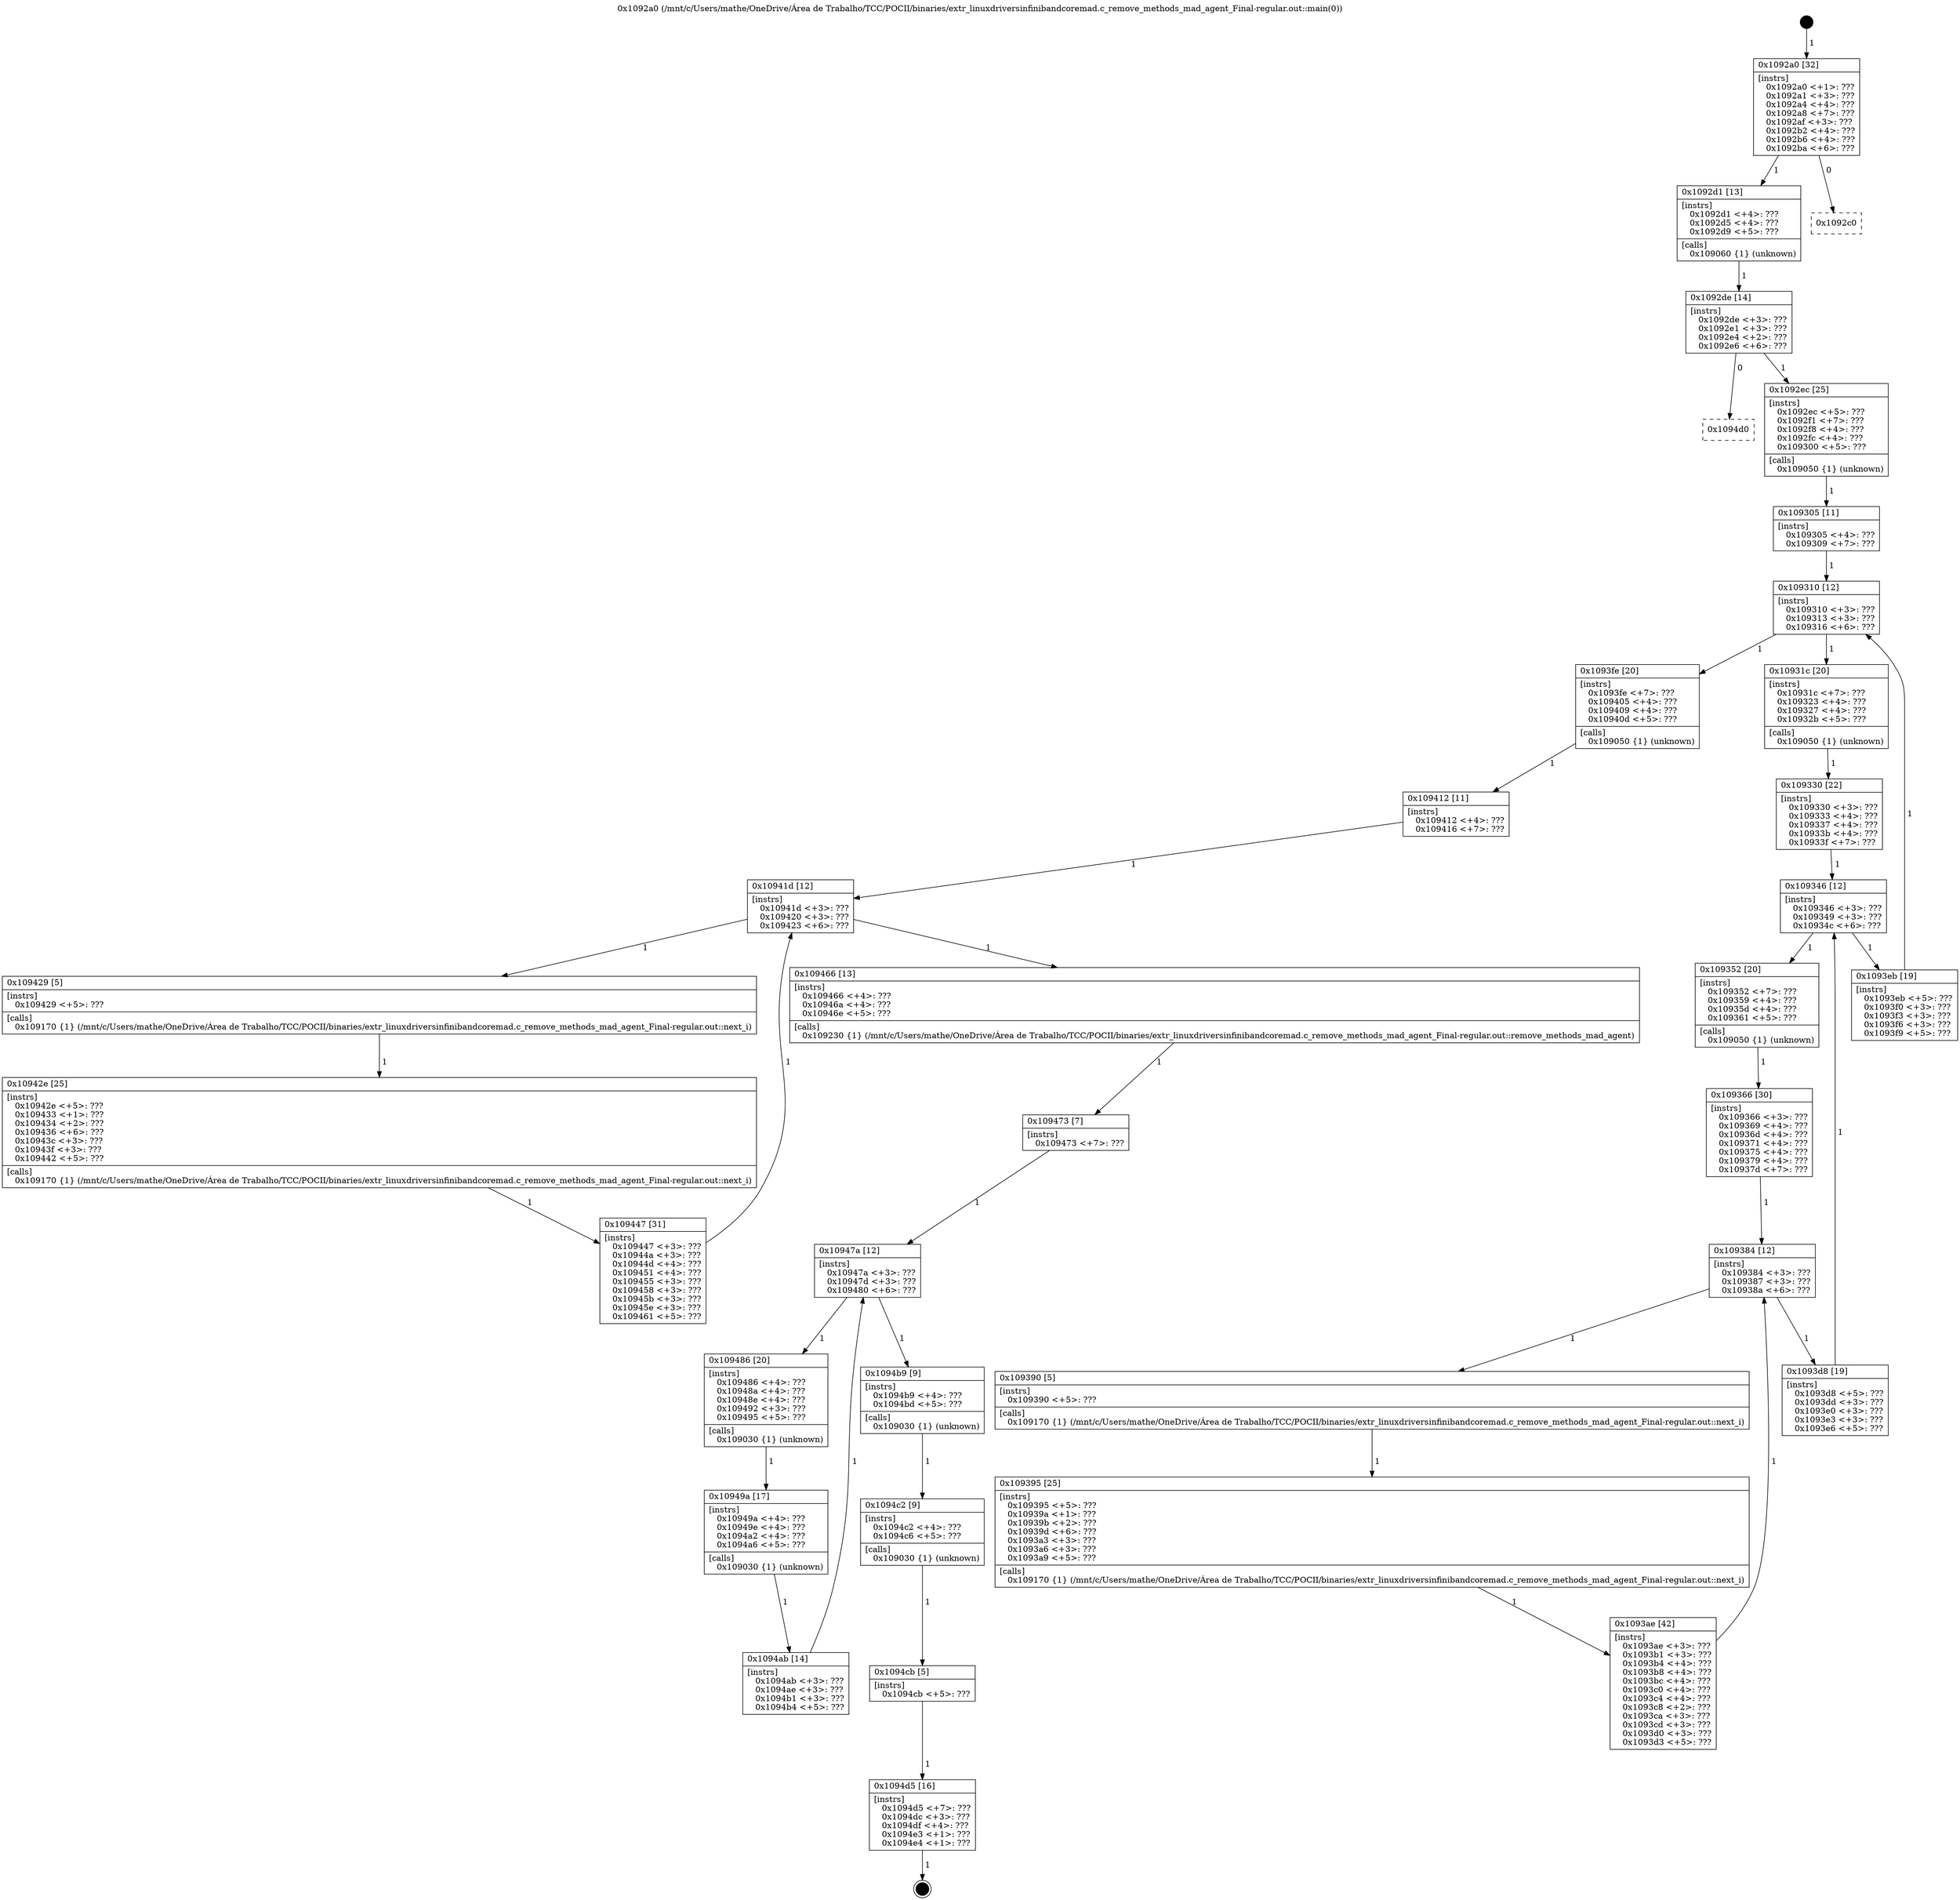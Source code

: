 digraph "0x1092a0" {
  label = "0x1092a0 (/mnt/c/Users/mathe/OneDrive/Área de Trabalho/TCC/POCII/binaries/extr_linuxdriversinfinibandcoremad.c_remove_methods_mad_agent_Final-regular.out::main(0))"
  labelloc = "t"
  node[shape=record]

  Entry [label="",width=0.3,height=0.3,shape=circle,fillcolor=black,style=filled]
  "0x1092a0" [label="{
     0x1092a0 [32]\l
     | [instrs]\l
     &nbsp;&nbsp;0x1092a0 \<+1\>: ???\l
     &nbsp;&nbsp;0x1092a1 \<+3\>: ???\l
     &nbsp;&nbsp;0x1092a4 \<+4\>: ???\l
     &nbsp;&nbsp;0x1092a8 \<+7\>: ???\l
     &nbsp;&nbsp;0x1092af \<+3\>: ???\l
     &nbsp;&nbsp;0x1092b2 \<+4\>: ???\l
     &nbsp;&nbsp;0x1092b6 \<+4\>: ???\l
     &nbsp;&nbsp;0x1092ba \<+6\>: ???\l
  }"]
  "0x1092d1" [label="{
     0x1092d1 [13]\l
     | [instrs]\l
     &nbsp;&nbsp;0x1092d1 \<+4\>: ???\l
     &nbsp;&nbsp;0x1092d5 \<+4\>: ???\l
     &nbsp;&nbsp;0x1092d9 \<+5\>: ???\l
     | [calls]\l
     &nbsp;&nbsp;0x109060 \{1\} (unknown)\l
  }"]
  "0x1092c0" [label="{
     0x1092c0\l
  }", style=dashed]
  "0x1092de" [label="{
     0x1092de [14]\l
     | [instrs]\l
     &nbsp;&nbsp;0x1092de \<+3\>: ???\l
     &nbsp;&nbsp;0x1092e1 \<+3\>: ???\l
     &nbsp;&nbsp;0x1092e4 \<+2\>: ???\l
     &nbsp;&nbsp;0x1092e6 \<+6\>: ???\l
  }"]
  "0x1094d0" [label="{
     0x1094d0\l
  }", style=dashed]
  "0x1092ec" [label="{
     0x1092ec [25]\l
     | [instrs]\l
     &nbsp;&nbsp;0x1092ec \<+5\>: ???\l
     &nbsp;&nbsp;0x1092f1 \<+7\>: ???\l
     &nbsp;&nbsp;0x1092f8 \<+4\>: ???\l
     &nbsp;&nbsp;0x1092fc \<+4\>: ???\l
     &nbsp;&nbsp;0x109300 \<+5\>: ???\l
     | [calls]\l
     &nbsp;&nbsp;0x109050 \{1\} (unknown)\l
  }"]
  Exit [label="",width=0.3,height=0.3,shape=circle,fillcolor=black,style=filled,peripheries=2]
  "0x109310" [label="{
     0x109310 [12]\l
     | [instrs]\l
     &nbsp;&nbsp;0x109310 \<+3\>: ???\l
     &nbsp;&nbsp;0x109313 \<+3\>: ???\l
     &nbsp;&nbsp;0x109316 \<+6\>: ???\l
  }"]
  "0x1093fe" [label="{
     0x1093fe [20]\l
     | [instrs]\l
     &nbsp;&nbsp;0x1093fe \<+7\>: ???\l
     &nbsp;&nbsp;0x109405 \<+4\>: ???\l
     &nbsp;&nbsp;0x109409 \<+4\>: ???\l
     &nbsp;&nbsp;0x10940d \<+5\>: ???\l
     | [calls]\l
     &nbsp;&nbsp;0x109050 \{1\} (unknown)\l
  }"]
  "0x10931c" [label="{
     0x10931c [20]\l
     | [instrs]\l
     &nbsp;&nbsp;0x10931c \<+7\>: ???\l
     &nbsp;&nbsp;0x109323 \<+4\>: ???\l
     &nbsp;&nbsp;0x109327 \<+4\>: ???\l
     &nbsp;&nbsp;0x10932b \<+5\>: ???\l
     | [calls]\l
     &nbsp;&nbsp;0x109050 \{1\} (unknown)\l
  }"]
  "0x109346" [label="{
     0x109346 [12]\l
     | [instrs]\l
     &nbsp;&nbsp;0x109346 \<+3\>: ???\l
     &nbsp;&nbsp;0x109349 \<+3\>: ???\l
     &nbsp;&nbsp;0x10934c \<+6\>: ???\l
  }"]
  "0x1093eb" [label="{
     0x1093eb [19]\l
     | [instrs]\l
     &nbsp;&nbsp;0x1093eb \<+5\>: ???\l
     &nbsp;&nbsp;0x1093f0 \<+3\>: ???\l
     &nbsp;&nbsp;0x1093f3 \<+3\>: ???\l
     &nbsp;&nbsp;0x1093f6 \<+3\>: ???\l
     &nbsp;&nbsp;0x1093f9 \<+5\>: ???\l
  }"]
  "0x109352" [label="{
     0x109352 [20]\l
     | [instrs]\l
     &nbsp;&nbsp;0x109352 \<+7\>: ???\l
     &nbsp;&nbsp;0x109359 \<+4\>: ???\l
     &nbsp;&nbsp;0x10935d \<+4\>: ???\l
     &nbsp;&nbsp;0x109361 \<+5\>: ???\l
     | [calls]\l
     &nbsp;&nbsp;0x109050 \{1\} (unknown)\l
  }"]
  "0x109384" [label="{
     0x109384 [12]\l
     | [instrs]\l
     &nbsp;&nbsp;0x109384 \<+3\>: ???\l
     &nbsp;&nbsp;0x109387 \<+3\>: ???\l
     &nbsp;&nbsp;0x10938a \<+6\>: ???\l
  }"]
  "0x1093d8" [label="{
     0x1093d8 [19]\l
     | [instrs]\l
     &nbsp;&nbsp;0x1093d8 \<+5\>: ???\l
     &nbsp;&nbsp;0x1093dd \<+3\>: ???\l
     &nbsp;&nbsp;0x1093e0 \<+3\>: ???\l
     &nbsp;&nbsp;0x1093e3 \<+3\>: ???\l
     &nbsp;&nbsp;0x1093e6 \<+5\>: ???\l
  }"]
  "0x109390" [label="{
     0x109390 [5]\l
     | [instrs]\l
     &nbsp;&nbsp;0x109390 \<+5\>: ???\l
     | [calls]\l
     &nbsp;&nbsp;0x109170 \{1\} (/mnt/c/Users/mathe/OneDrive/Área de Trabalho/TCC/POCII/binaries/extr_linuxdriversinfinibandcoremad.c_remove_methods_mad_agent_Final-regular.out::next_i)\l
  }"]
  "0x109395" [label="{
     0x109395 [25]\l
     | [instrs]\l
     &nbsp;&nbsp;0x109395 \<+5\>: ???\l
     &nbsp;&nbsp;0x10939a \<+1\>: ???\l
     &nbsp;&nbsp;0x10939b \<+2\>: ???\l
     &nbsp;&nbsp;0x10939d \<+6\>: ???\l
     &nbsp;&nbsp;0x1093a3 \<+3\>: ???\l
     &nbsp;&nbsp;0x1093a6 \<+3\>: ???\l
     &nbsp;&nbsp;0x1093a9 \<+5\>: ???\l
     | [calls]\l
     &nbsp;&nbsp;0x109170 \{1\} (/mnt/c/Users/mathe/OneDrive/Área de Trabalho/TCC/POCII/binaries/extr_linuxdriversinfinibandcoremad.c_remove_methods_mad_agent_Final-regular.out::next_i)\l
  }"]
  "0x1093ae" [label="{
     0x1093ae [42]\l
     | [instrs]\l
     &nbsp;&nbsp;0x1093ae \<+3\>: ???\l
     &nbsp;&nbsp;0x1093b1 \<+3\>: ???\l
     &nbsp;&nbsp;0x1093b4 \<+4\>: ???\l
     &nbsp;&nbsp;0x1093b8 \<+4\>: ???\l
     &nbsp;&nbsp;0x1093bc \<+4\>: ???\l
     &nbsp;&nbsp;0x1093c0 \<+4\>: ???\l
     &nbsp;&nbsp;0x1093c4 \<+4\>: ???\l
     &nbsp;&nbsp;0x1093c8 \<+2\>: ???\l
     &nbsp;&nbsp;0x1093ca \<+3\>: ???\l
     &nbsp;&nbsp;0x1093cd \<+3\>: ???\l
     &nbsp;&nbsp;0x1093d0 \<+3\>: ???\l
     &nbsp;&nbsp;0x1093d3 \<+5\>: ???\l
  }"]
  "0x109366" [label="{
     0x109366 [30]\l
     | [instrs]\l
     &nbsp;&nbsp;0x109366 \<+3\>: ???\l
     &nbsp;&nbsp;0x109369 \<+4\>: ???\l
     &nbsp;&nbsp;0x10936d \<+4\>: ???\l
     &nbsp;&nbsp;0x109371 \<+4\>: ???\l
     &nbsp;&nbsp;0x109375 \<+4\>: ???\l
     &nbsp;&nbsp;0x109379 \<+4\>: ???\l
     &nbsp;&nbsp;0x10937d \<+7\>: ???\l
  }"]
  "0x1094d5" [label="{
     0x1094d5 [16]\l
     | [instrs]\l
     &nbsp;&nbsp;0x1094d5 \<+7\>: ???\l
     &nbsp;&nbsp;0x1094dc \<+3\>: ???\l
     &nbsp;&nbsp;0x1094df \<+4\>: ???\l
     &nbsp;&nbsp;0x1094e3 \<+1\>: ???\l
     &nbsp;&nbsp;0x1094e4 \<+1\>: ???\l
  }"]
  "0x109330" [label="{
     0x109330 [22]\l
     | [instrs]\l
     &nbsp;&nbsp;0x109330 \<+3\>: ???\l
     &nbsp;&nbsp;0x109333 \<+4\>: ???\l
     &nbsp;&nbsp;0x109337 \<+4\>: ???\l
     &nbsp;&nbsp;0x10933b \<+4\>: ???\l
     &nbsp;&nbsp;0x10933f \<+7\>: ???\l
  }"]
  "0x1094cb" [label="{
     0x1094cb [5]\l
     | [instrs]\l
     &nbsp;&nbsp;0x1094cb \<+5\>: ???\l
  }"]
  "0x109305" [label="{
     0x109305 [11]\l
     | [instrs]\l
     &nbsp;&nbsp;0x109305 \<+4\>: ???\l
     &nbsp;&nbsp;0x109309 \<+7\>: ???\l
  }"]
  "0x10941d" [label="{
     0x10941d [12]\l
     | [instrs]\l
     &nbsp;&nbsp;0x10941d \<+3\>: ???\l
     &nbsp;&nbsp;0x109420 \<+3\>: ???\l
     &nbsp;&nbsp;0x109423 \<+6\>: ???\l
  }"]
  "0x109466" [label="{
     0x109466 [13]\l
     | [instrs]\l
     &nbsp;&nbsp;0x109466 \<+4\>: ???\l
     &nbsp;&nbsp;0x10946a \<+4\>: ???\l
     &nbsp;&nbsp;0x10946e \<+5\>: ???\l
     | [calls]\l
     &nbsp;&nbsp;0x109230 \{1\} (/mnt/c/Users/mathe/OneDrive/Área de Trabalho/TCC/POCII/binaries/extr_linuxdriversinfinibandcoremad.c_remove_methods_mad_agent_Final-regular.out::remove_methods_mad_agent)\l
  }"]
  "0x109429" [label="{
     0x109429 [5]\l
     | [instrs]\l
     &nbsp;&nbsp;0x109429 \<+5\>: ???\l
     | [calls]\l
     &nbsp;&nbsp;0x109170 \{1\} (/mnt/c/Users/mathe/OneDrive/Área de Trabalho/TCC/POCII/binaries/extr_linuxdriversinfinibandcoremad.c_remove_methods_mad_agent_Final-regular.out::next_i)\l
  }"]
  "0x10942e" [label="{
     0x10942e [25]\l
     | [instrs]\l
     &nbsp;&nbsp;0x10942e \<+5\>: ???\l
     &nbsp;&nbsp;0x109433 \<+1\>: ???\l
     &nbsp;&nbsp;0x109434 \<+2\>: ???\l
     &nbsp;&nbsp;0x109436 \<+6\>: ???\l
     &nbsp;&nbsp;0x10943c \<+3\>: ???\l
     &nbsp;&nbsp;0x10943f \<+3\>: ???\l
     &nbsp;&nbsp;0x109442 \<+5\>: ???\l
     | [calls]\l
     &nbsp;&nbsp;0x109170 \{1\} (/mnt/c/Users/mathe/OneDrive/Área de Trabalho/TCC/POCII/binaries/extr_linuxdriversinfinibandcoremad.c_remove_methods_mad_agent_Final-regular.out::next_i)\l
  }"]
  "0x109447" [label="{
     0x109447 [31]\l
     | [instrs]\l
     &nbsp;&nbsp;0x109447 \<+3\>: ???\l
     &nbsp;&nbsp;0x10944a \<+3\>: ???\l
     &nbsp;&nbsp;0x10944d \<+4\>: ???\l
     &nbsp;&nbsp;0x109451 \<+4\>: ???\l
     &nbsp;&nbsp;0x109455 \<+3\>: ???\l
     &nbsp;&nbsp;0x109458 \<+3\>: ???\l
     &nbsp;&nbsp;0x10945b \<+3\>: ???\l
     &nbsp;&nbsp;0x10945e \<+3\>: ???\l
     &nbsp;&nbsp;0x109461 \<+5\>: ???\l
  }"]
  "0x109412" [label="{
     0x109412 [11]\l
     | [instrs]\l
     &nbsp;&nbsp;0x109412 \<+4\>: ???\l
     &nbsp;&nbsp;0x109416 \<+7\>: ???\l
  }"]
  "0x10947a" [label="{
     0x10947a [12]\l
     | [instrs]\l
     &nbsp;&nbsp;0x10947a \<+3\>: ???\l
     &nbsp;&nbsp;0x10947d \<+3\>: ???\l
     &nbsp;&nbsp;0x109480 \<+6\>: ???\l
  }"]
  "0x1094b9" [label="{
     0x1094b9 [9]\l
     | [instrs]\l
     &nbsp;&nbsp;0x1094b9 \<+4\>: ???\l
     &nbsp;&nbsp;0x1094bd \<+5\>: ???\l
     | [calls]\l
     &nbsp;&nbsp;0x109030 \{1\} (unknown)\l
  }"]
  "0x109486" [label="{
     0x109486 [20]\l
     | [instrs]\l
     &nbsp;&nbsp;0x109486 \<+4\>: ???\l
     &nbsp;&nbsp;0x10948a \<+4\>: ???\l
     &nbsp;&nbsp;0x10948e \<+4\>: ???\l
     &nbsp;&nbsp;0x109492 \<+3\>: ???\l
     &nbsp;&nbsp;0x109495 \<+5\>: ???\l
     | [calls]\l
     &nbsp;&nbsp;0x109030 \{1\} (unknown)\l
  }"]
  "0x10949a" [label="{
     0x10949a [17]\l
     | [instrs]\l
     &nbsp;&nbsp;0x10949a \<+4\>: ???\l
     &nbsp;&nbsp;0x10949e \<+4\>: ???\l
     &nbsp;&nbsp;0x1094a2 \<+4\>: ???\l
     &nbsp;&nbsp;0x1094a6 \<+5\>: ???\l
     | [calls]\l
     &nbsp;&nbsp;0x109030 \{1\} (unknown)\l
  }"]
  "0x1094ab" [label="{
     0x1094ab [14]\l
     | [instrs]\l
     &nbsp;&nbsp;0x1094ab \<+3\>: ???\l
     &nbsp;&nbsp;0x1094ae \<+3\>: ???\l
     &nbsp;&nbsp;0x1094b1 \<+3\>: ???\l
     &nbsp;&nbsp;0x1094b4 \<+5\>: ???\l
  }"]
  "0x109473" [label="{
     0x109473 [7]\l
     | [instrs]\l
     &nbsp;&nbsp;0x109473 \<+7\>: ???\l
  }"]
  "0x1094c2" [label="{
     0x1094c2 [9]\l
     | [instrs]\l
     &nbsp;&nbsp;0x1094c2 \<+4\>: ???\l
     &nbsp;&nbsp;0x1094c6 \<+5\>: ???\l
     | [calls]\l
     &nbsp;&nbsp;0x109030 \{1\} (unknown)\l
  }"]
  Entry -> "0x1092a0" [label=" 1"]
  "0x1092a0" -> "0x1092d1" [label=" 1"]
  "0x1092a0" -> "0x1092c0" [label=" 0"]
  "0x1092d1" -> "0x1092de" [label=" 1"]
  "0x1092de" -> "0x1094d0" [label=" 0"]
  "0x1092de" -> "0x1092ec" [label=" 1"]
  "0x1094d5" -> Exit [label=" 1"]
  "0x1092ec" -> "0x109305" [label=" 1"]
  "0x109310" -> "0x1093fe" [label=" 1"]
  "0x109310" -> "0x10931c" [label=" 1"]
  "0x10931c" -> "0x109330" [label=" 1"]
  "0x109346" -> "0x1093eb" [label=" 1"]
  "0x109346" -> "0x109352" [label=" 1"]
  "0x109352" -> "0x109366" [label=" 1"]
  "0x109384" -> "0x1093d8" [label=" 1"]
  "0x109384" -> "0x109390" [label=" 1"]
  "0x109390" -> "0x109395" [label=" 1"]
  "0x109395" -> "0x1093ae" [label=" 1"]
  "0x109366" -> "0x109384" [label=" 1"]
  "0x1093ae" -> "0x109384" [label=" 1"]
  "0x1094cb" -> "0x1094d5" [label=" 1"]
  "0x109330" -> "0x109346" [label=" 1"]
  "0x1093d8" -> "0x109346" [label=" 1"]
  "0x1094c2" -> "0x1094cb" [label=" 1"]
  "0x109305" -> "0x109310" [label=" 1"]
  "0x1093eb" -> "0x109310" [label=" 1"]
  "0x1093fe" -> "0x109412" [label=" 1"]
  "0x10941d" -> "0x109466" [label=" 1"]
  "0x10941d" -> "0x109429" [label=" 1"]
  "0x109429" -> "0x10942e" [label=" 1"]
  "0x10942e" -> "0x109447" [label=" 1"]
  "0x109412" -> "0x10941d" [label=" 1"]
  "0x109447" -> "0x10941d" [label=" 1"]
  "0x109466" -> "0x109473" [label=" 1"]
  "0x10947a" -> "0x1094b9" [label=" 1"]
  "0x10947a" -> "0x109486" [label=" 1"]
  "0x109486" -> "0x10949a" [label=" 1"]
  "0x10949a" -> "0x1094ab" [label=" 1"]
  "0x109473" -> "0x10947a" [label=" 1"]
  "0x1094ab" -> "0x10947a" [label=" 1"]
  "0x1094b9" -> "0x1094c2" [label=" 1"]
}
